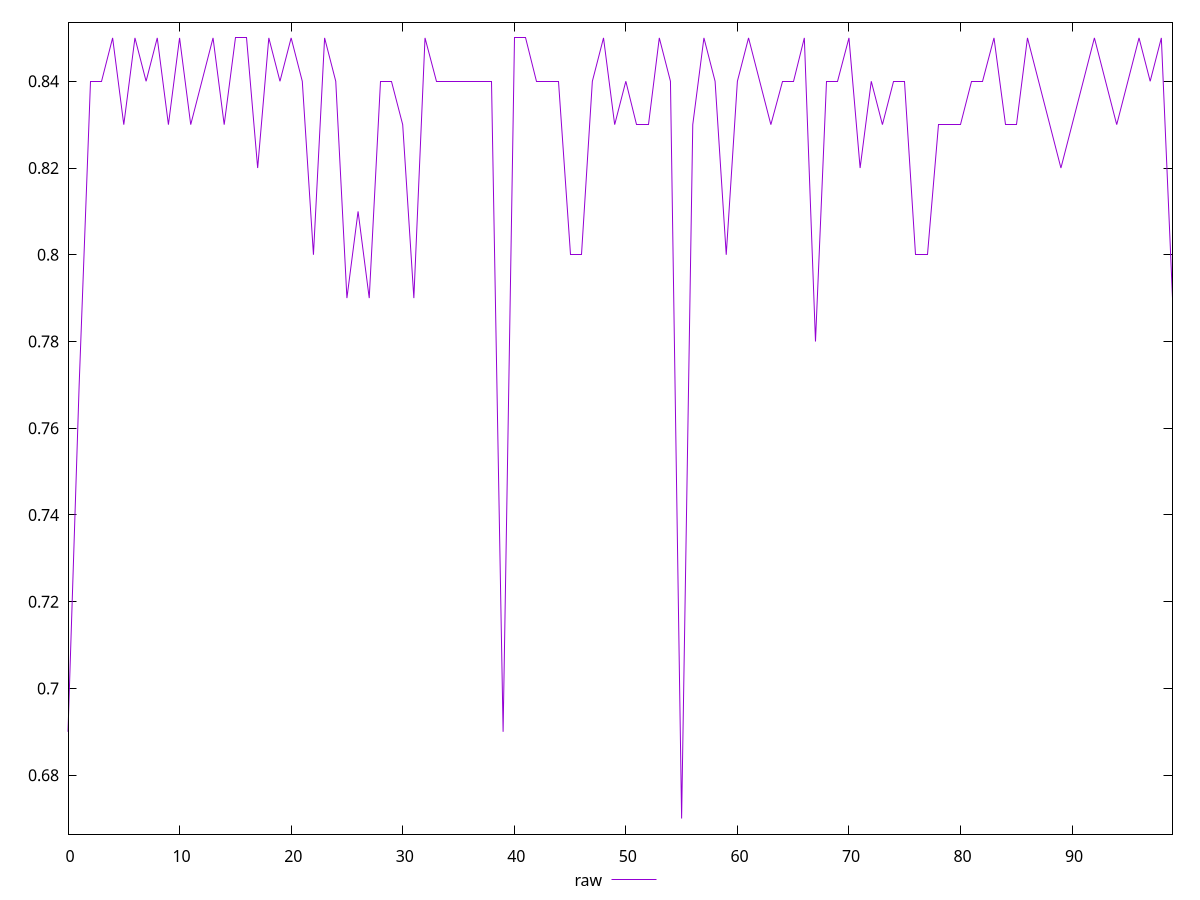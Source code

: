 reset

$raw <<EOF
0 0.69
1 0.77
2 0.84
3 0.84
4 0.85
5 0.83
6 0.85
7 0.84
8 0.85
9 0.83
10 0.85
11 0.83
12 0.84
13 0.85
14 0.83
15 0.85
16 0.85
17 0.82
18 0.85
19 0.84
20 0.85
21 0.84
22 0.8
23 0.85
24 0.84
25 0.79
26 0.81
27 0.79
28 0.84
29 0.84
30 0.83
31 0.79
32 0.85
33 0.84
34 0.84
35 0.84
36 0.84
37 0.84
38 0.84
39 0.69
40 0.85
41 0.85
42 0.84
43 0.84
44 0.84
45 0.8
46 0.8
47 0.84
48 0.85
49 0.83
50 0.84
51 0.83
52 0.83
53 0.85
54 0.84
55 0.67
56 0.83
57 0.85
58 0.84
59 0.8
60 0.84
61 0.85
62 0.84
63 0.83
64 0.84
65 0.84
66 0.85
67 0.78
68 0.84
69 0.84
70 0.85
71 0.82
72 0.84
73 0.83
74 0.84
75 0.84
76 0.8
77 0.8
78 0.83
79 0.83
80 0.83
81 0.84
82 0.84
83 0.85
84 0.83
85 0.83
86 0.85
87 0.84
88 0.83
89 0.82
90 0.83
91 0.84
92 0.85
93 0.84
94 0.83
95 0.84
96 0.85
97 0.84
98 0.85
99 0.79
EOF

set key outside below
set xrange [0:99]
set yrange [0.6664:0.8536]
set trange [0.6664:0.8536]
set terminal svg size 640, 500 enhanced background rgb 'white'
set output "reports/report_00032_2021-02-25T10-28-15.087Z/meta/score/samples/music/raw/values.svg"

plot $raw title "raw" with line

reset
